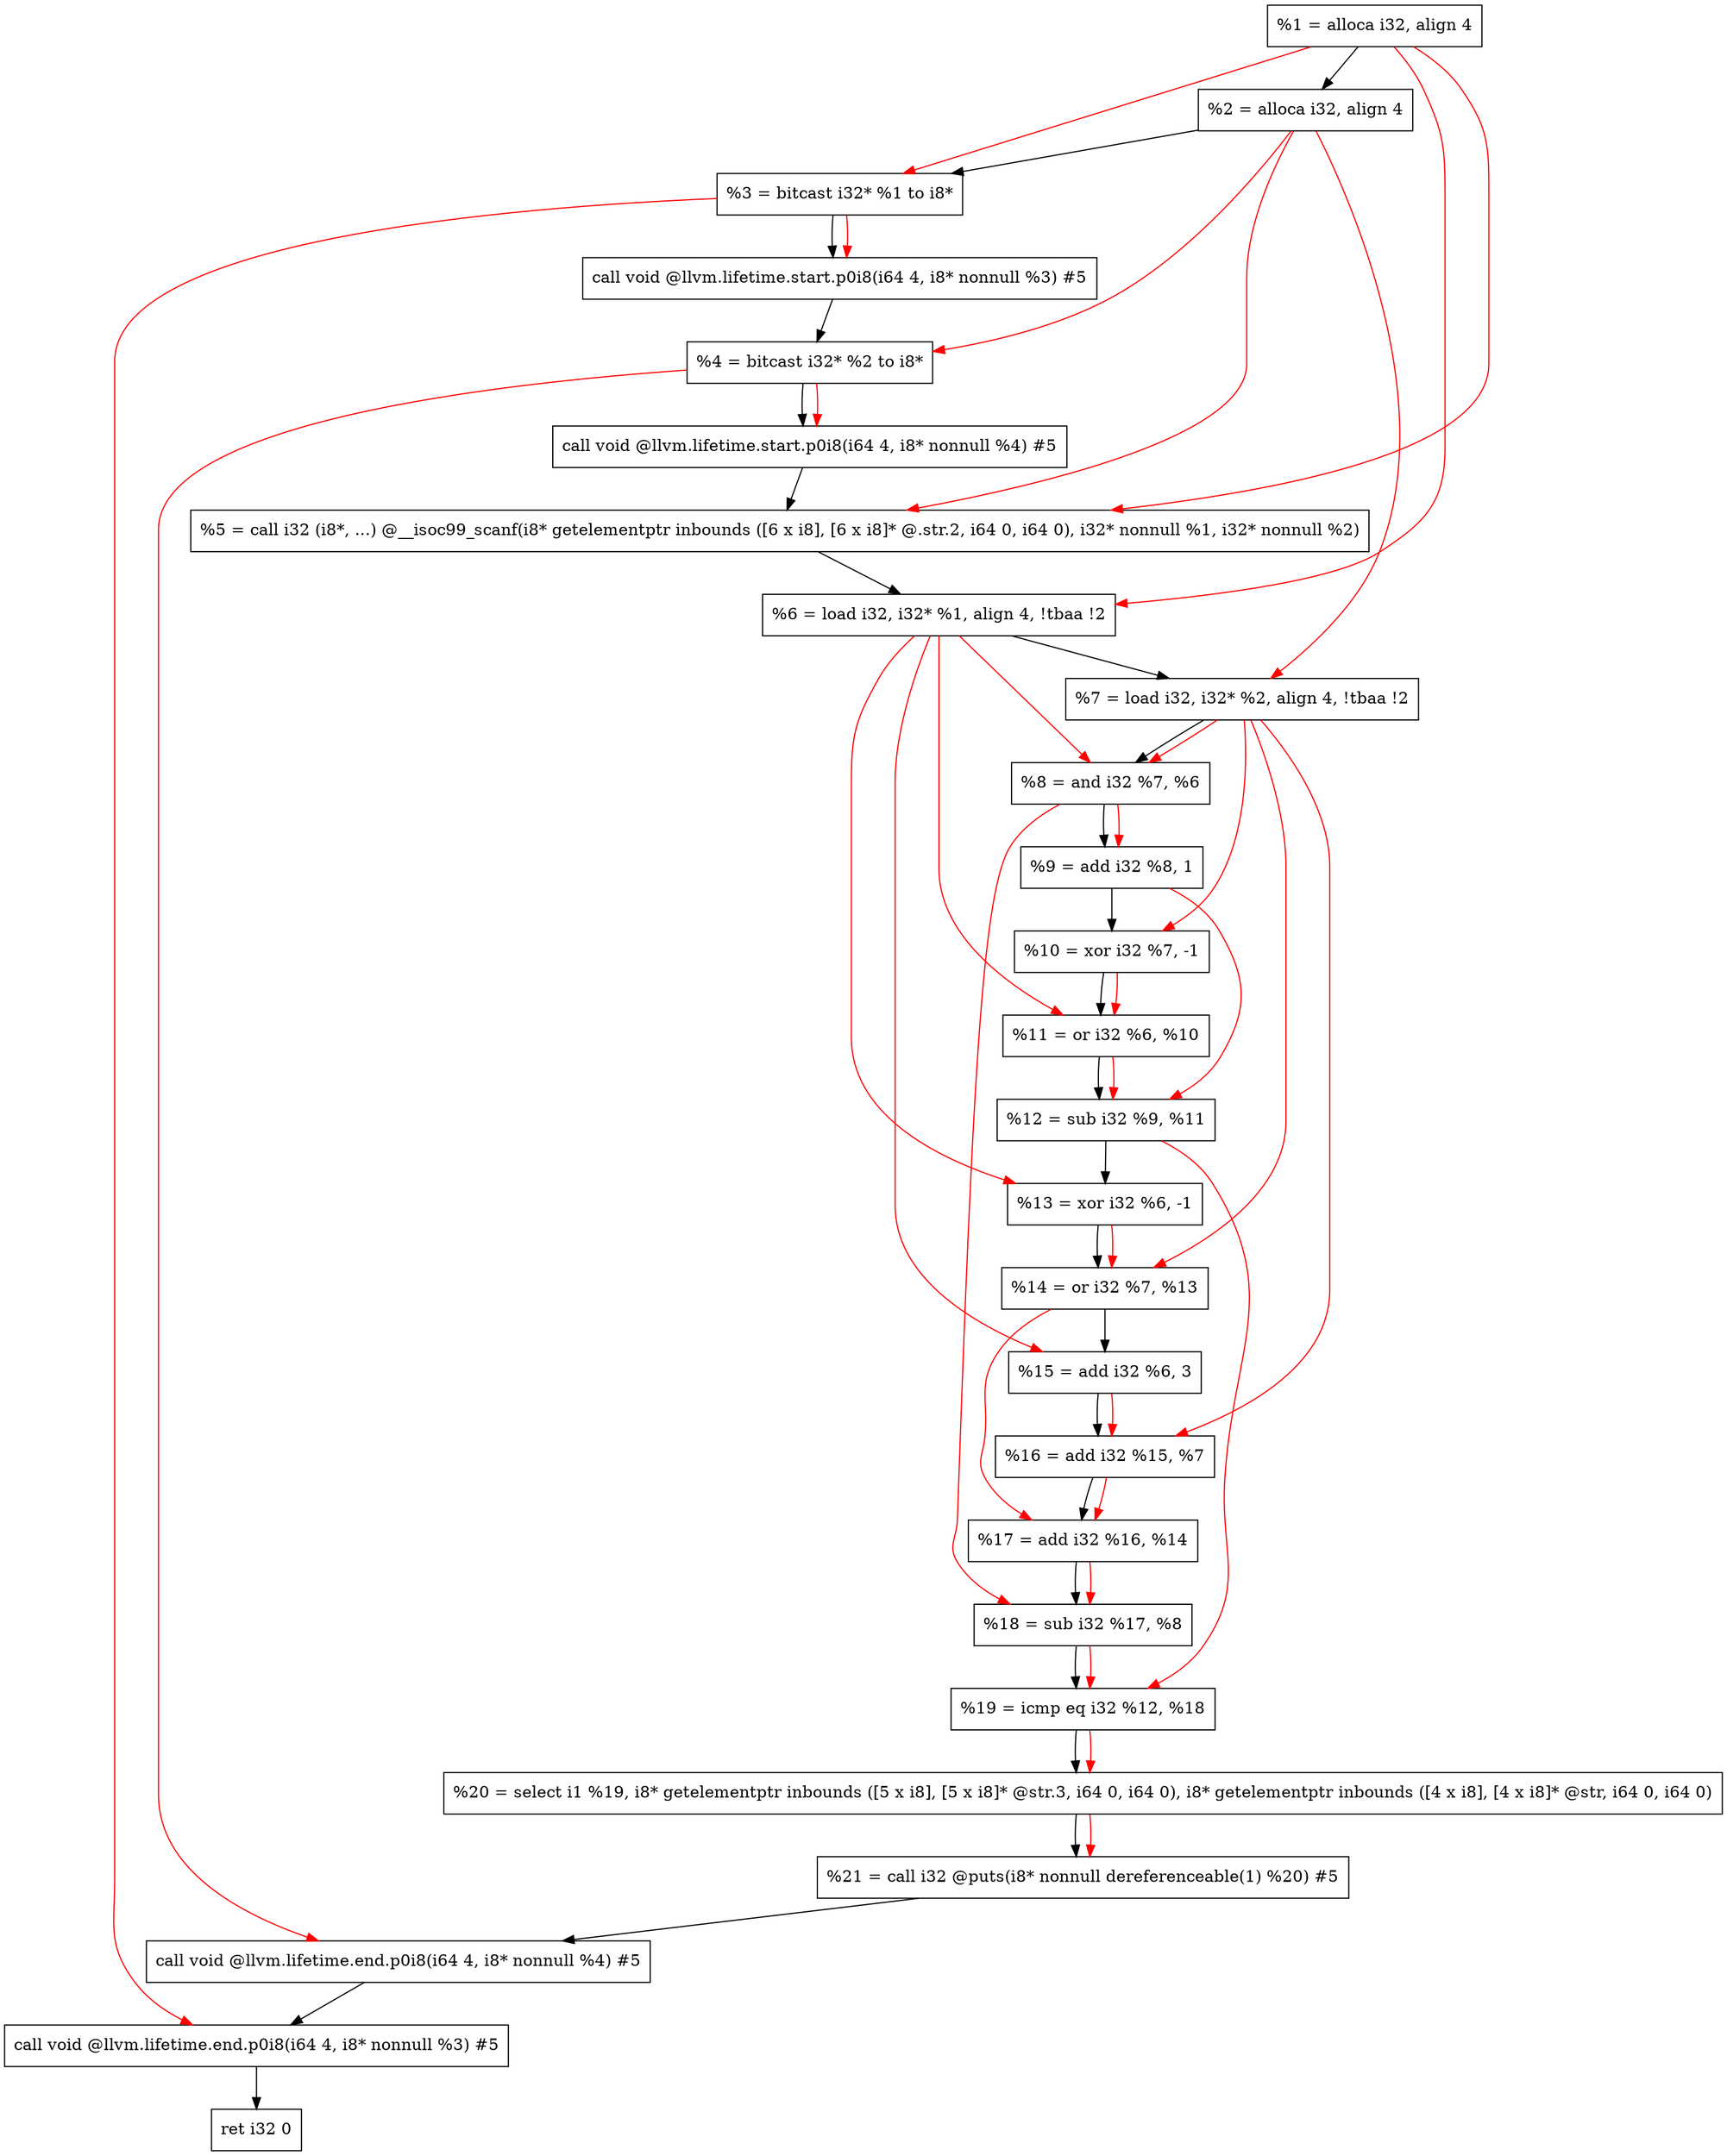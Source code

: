 digraph "DFG for'main' function" {
	Node0x6b6548[shape=record, label="  %1 = alloca i32, align 4"];
	Node0x6b65c8[shape=record, label="  %2 = alloca i32, align 4"];
	Node0x6b6658[shape=record, label="  %3 = bitcast i32* %1 to i8*"];
	Node0x6b6ab8[shape=record, label="  call void @llvm.lifetime.start.p0i8(i64 4, i8* nonnull %3) #5"];
	Node0x6b6b98[shape=record, label="  %4 = bitcast i32* %2 to i8*"];
	Node0x6b6cb8[shape=record, label="  call void @llvm.lifetime.start.p0i8(i64 4, i8* nonnull %4) #5"];
	Node0x6b6ef0[shape=record, label="  %5 = call i32 (i8*, ...) @__isoc99_scanf(i8* getelementptr inbounds ([6 x i8], [6 x i8]* @.str.2, i64 0, i64 0), i32* nonnull %1, i32* nonnull %2)"];
	Node0x6b6fa8[shape=record, label="  %6 = load i32, i32* %1, align 4, !tbaa !2"];
	Node0x6b7f18[shape=record, label="  %7 = load i32, i32* %2, align 4, !tbaa !2"];
	Node0x6b85a0[shape=record, label="  %8 = and i32 %7, %6"];
	Node0x6b8610[shape=record, label="  %9 = add i32 %8, 1"];
	Node0x6b8680[shape=record, label="  %10 = xor i32 %7, -1"];
	Node0x6b86f0[shape=record, label="  %11 = or i32 %6, %10"];
	Node0x6b8760[shape=record, label="  %12 = sub i32 %9, %11"];
	Node0x6b87d0[shape=record, label="  %13 = xor i32 %6, -1"];
	Node0x6b8840[shape=record, label="  %14 = or i32 %7, %13"];
	Node0x6b88b0[shape=record, label="  %15 = add i32 %6, 3"];
	Node0x6b8920[shape=record, label="  %16 = add i32 %15, %7"];
	Node0x6b8990[shape=record, label="  %17 = add i32 %16, %14"];
	Node0x6b8a00[shape=record, label="  %18 = sub i32 %17, %8"];
	Node0x6b8a70[shape=record, label="  %19 = icmp eq i32 %12, %18"];
	Node0x6579d8[shape=record, label="  %20 = select i1 %19, i8* getelementptr inbounds ([5 x i8], [5 x i8]* @str.3, i64 0, i64 0), i8* getelementptr inbounds ([4 x i8], [4 x i8]* @str, i64 0, i64 0)"];
	Node0x6b8b00[shape=record, label="  %21 = call i32 @puts(i8* nonnull dereferenceable(1) %20) #5"];
	Node0x6b8d58[shape=record, label="  call void @llvm.lifetime.end.p0i8(i64 4, i8* nonnull %4) #5"];
	Node0x6b8eb8[shape=record, label="  call void @llvm.lifetime.end.p0i8(i64 4, i8* nonnull %3) #5"];
	Node0x6b8f78[shape=record, label="  ret i32 0"];
	Node0x6b6548 -> Node0x6b65c8;
	Node0x6b65c8 -> Node0x6b6658;
	Node0x6b6658 -> Node0x6b6ab8;
	Node0x6b6ab8 -> Node0x6b6b98;
	Node0x6b6b98 -> Node0x6b6cb8;
	Node0x6b6cb8 -> Node0x6b6ef0;
	Node0x6b6ef0 -> Node0x6b6fa8;
	Node0x6b6fa8 -> Node0x6b7f18;
	Node0x6b7f18 -> Node0x6b85a0;
	Node0x6b85a0 -> Node0x6b8610;
	Node0x6b8610 -> Node0x6b8680;
	Node0x6b8680 -> Node0x6b86f0;
	Node0x6b86f0 -> Node0x6b8760;
	Node0x6b8760 -> Node0x6b87d0;
	Node0x6b87d0 -> Node0x6b8840;
	Node0x6b8840 -> Node0x6b88b0;
	Node0x6b88b0 -> Node0x6b8920;
	Node0x6b8920 -> Node0x6b8990;
	Node0x6b8990 -> Node0x6b8a00;
	Node0x6b8a00 -> Node0x6b8a70;
	Node0x6b8a70 -> Node0x6579d8;
	Node0x6579d8 -> Node0x6b8b00;
	Node0x6b8b00 -> Node0x6b8d58;
	Node0x6b8d58 -> Node0x6b8eb8;
	Node0x6b8eb8 -> Node0x6b8f78;
edge [color=red]
	Node0x6b6548 -> Node0x6b6658;
	Node0x6b6658 -> Node0x6b6ab8;
	Node0x6b65c8 -> Node0x6b6b98;
	Node0x6b6b98 -> Node0x6b6cb8;
	Node0x6b6548 -> Node0x6b6ef0;
	Node0x6b65c8 -> Node0x6b6ef0;
	Node0x6b6548 -> Node0x6b6fa8;
	Node0x6b65c8 -> Node0x6b7f18;
	Node0x6b7f18 -> Node0x6b85a0;
	Node0x6b6fa8 -> Node0x6b85a0;
	Node0x6b85a0 -> Node0x6b8610;
	Node0x6b7f18 -> Node0x6b8680;
	Node0x6b6fa8 -> Node0x6b86f0;
	Node0x6b8680 -> Node0x6b86f0;
	Node0x6b8610 -> Node0x6b8760;
	Node0x6b86f0 -> Node0x6b8760;
	Node0x6b6fa8 -> Node0x6b87d0;
	Node0x6b7f18 -> Node0x6b8840;
	Node0x6b87d0 -> Node0x6b8840;
	Node0x6b6fa8 -> Node0x6b88b0;
	Node0x6b88b0 -> Node0x6b8920;
	Node0x6b7f18 -> Node0x6b8920;
	Node0x6b8920 -> Node0x6b8990;
	Node0x6b8840 -> Node0x6b8990;
	Node0x6b8990 -> Node0x6b8a00;
	Node0x6b85a0 -> Node0x6b8a00;
	Node0x6b8760 -> Node0x6b8a70;
	Node0x6b8a00 -> Node0x6b8a70;
	Node0x6b8a70 -> Node0x6579d8;
	Node0x6579d8 -> Node0x6b8b00;
	Node0x6b6b98 -> Node0x6b8d58;
	Node0x6b6658 -> Node0x6b8eb8;
}
